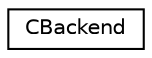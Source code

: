 digraph "Graphical Class Hierarchy"
{
  edge [fontname="Helvetica",fontsize="10",labelfontname="Helvetica",labelfontsize="10"];
  node [fontname="Helvetica",fontsize="10",shape=record];
  rankdir="LR";
  Node0 [label="CBackend",height=0.2,width=0.4,color="black", fillcolor="white", style="filled",URL="$classCBackend.html",tooltip="backend base class "];
}

